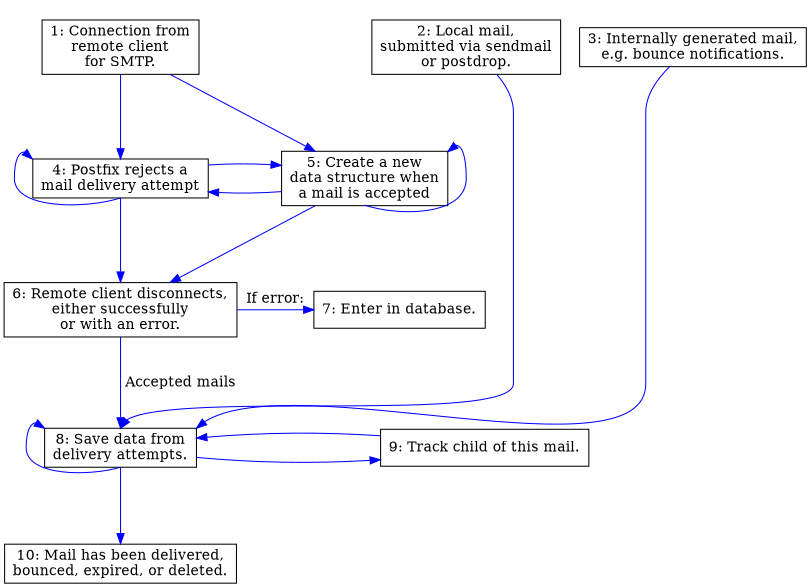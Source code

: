 /* vim: set textwidth=160 : */
/* $Id$ */

digraph logparser {
    graph [
        /* This seems to be width, height - but they interact strangely, so 
         * I'm never sure.
         */
        size = "5.4, 8.4"
        margin = "0"
        center = true
    ]
    node [
        shape = box
    ]
    edge [
        color = blue
        fontcolor = black
        minlen = 2
    ]

    /* EDGES */
    /* Connect from client */
    connect                         -> { rejection } [weight = 5]
    rejection                       -> { rejection } [dir = back, headport = s, tailport = nw]
    rejection                       -> { disconnect } [weight = 5]
    connect                         -> { clone }
    clone                           -> { clone } [dir = back, headport = s, tailport = ne]
    clone                           -> { disconnect }
    clone                           -> { rejection }
    rejection                       -> { clone }

    /* Disconnect without queueid */
    disconnect                      -> { fixup_enter_in_db_disconnect } [weight = 5, label = "If error:" ]

    /* Disconnect with queueid */
    disconnect                      -> { save_by_queueid } [weight = 5, label = " Accepted mails" ]

    /* Misc entry */
    qmgr_chooses_mail               -> { save_by_queueid } [headport = ne]
    pickup                          -> { save_by_queueid } [headport = n]
    /* Graph placement */
    connect                         -> { qmgr_chooses_mail } [style = invis, weight = 0]
    connect                         -> { pickup } [style = invis, weight = 0]

    /* Save results by queueid */
    save_by_queueid                 -> { track } [minlen = 5]
    track                           -> { save_by_queueid }
    save_by_queueid                 -> { save_by_queueid } [dir = back, headport = s, tailport = nw]
    save_by_queueid                 -> { commit } [weight = 10]

    /* NODE LABELS */
    rejection                       [label = "4: Postfix rejects a\nmail delivery attempt"]
    connect                         [label = "1: Connection from\nremote client\nfor SMTP."]
    clone                           [label = "5: Create a new\ndata structure when\na mail is accepted"]

    /* Disconnect without queueid */
    disconnect                      [label = "6: Remote client disconnects,\neither successfully\nor with an error."]
    fixup_enter_in_db_disconnect    [label = "7: Enter in database."]

    /* Disconnect with queueid - already covered */

    /* Misc entry */
    pickup                          [label = "2: Local mail,\nsubmitted via sendmail\nor postdrop."]
    qmgr_chooses_mail               [label = "3: Internally generated mail,\ne.g. bounce notifications."]

    /* Save results by queueid */
    save_by_queueid                 [label = "8: Save data from\ndelivery attempts."]
    track                           [label = "9: Track child of this mail."]

    /* Commit is complicated */
    /* Neither parent nor child. */
    commit                          [label = "10: Mail has been delivered,\nbounced, expired, or deleted."]

    /* SUB-GRAPHS */
    subgraph sources {
        rank = source
        pickup
        qmgr_chooses_mail
        connect
    }

    subgraph clone_or_save {
        rank = same
        clone
        rejection
    }

    subgraph disconnect_without_queueid {
        rank = same
        disconnect
        fixup_enter_in_db_disconnect
    }

    subgraph save_or_track {
        rank = same
        track
        save_by_queueid
    }

}
